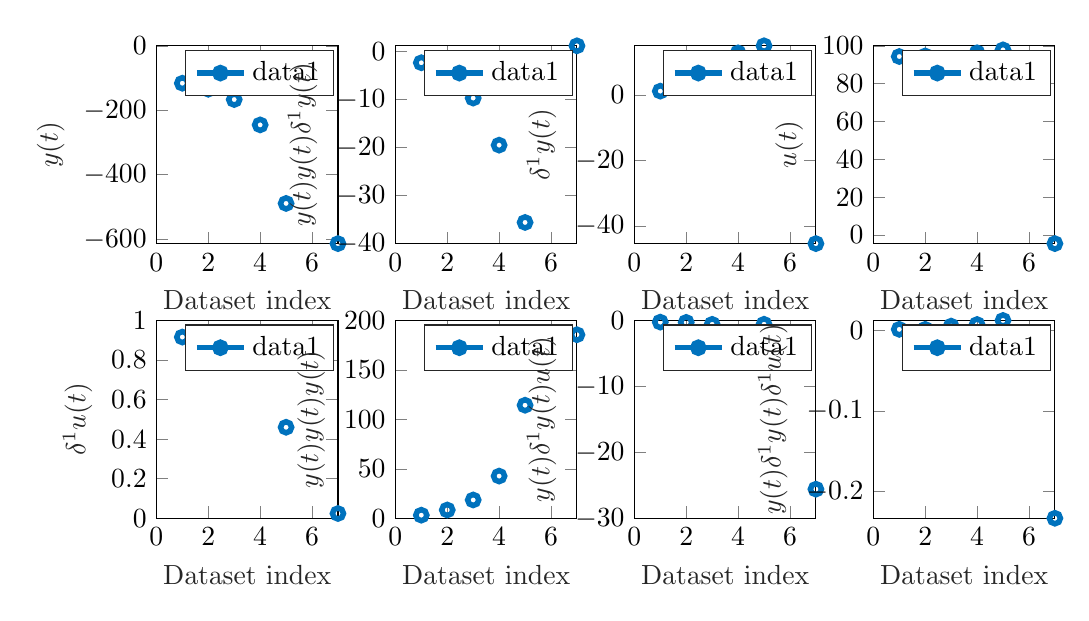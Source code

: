 % This file was created by matlab2tikz.
%
\definecolor{mycolor1}{rgb}{0.0,0.447,0.741}%
%
\begin{tikzpicture}

\begin{axis}[%
width=2.306cm,
height=2.512cm,
at={(0cm,3.488cm)},
scale only axis,
xmin=0,
xmax=7,
xlabel style={font=\color{white!15!black}},
xlabel={Dataset index},
ymin=-613.552,
ymax=0,
ylabel style={font=\color{white!15!black}},
ylabel={$y(t)$},
axis background/.style={fill=white},
legend style={legend cell align=left, align=left, draw=white!15!black}
]
\addplot [color=mycolor1, line width=2.0pt, draw=none, mark=o, mark options={solid, mycolor1}]
  table[row sep=crcr]{%
1	-116.017\\
2	-134.659\\
3	-166.592\\
4	-245.284\\
5	-488.904\\
7	-613.552\\
};
\addlegendentry{data1}

\end{axis}

\begin{axis}[%
width=2.306cm,
height=2.512cm,
at={(3.035cm,3.488cm)},
scale only axis,
xmin=0,
xmax=7,
xlabel style={font=\color{white!15!black}},
xlabel={Dataset index},
ymin=-40,
ymax=1.148,
ylabel style={font=\color{white!15!black}},
ylabel={$y(t)y(t)\delta^1 y(t)$},
axis background/.style={fill=white},
legend style={legend cell align=left, align=left, draw=white!15!black}
]
\addplot [color=mycolor1, line width=2.0pt, draw=none, mark=o, mark options={solid, mycolor1}]
  table[row sep=crcr]{%
1	-2.375\\
2	-4.793\\
3	-9.723\\
4	-19.512\\
5	-35.597\\
7	1.148\\
};
\addlegendentry{data1}

\end{axis}

\begin{axis}[%
width=2.306cm,
height=2.512cm,
at={(6.07cm,3.488cm)},
scale only axis,
xmin=0,
xmax=7,
xlabel style={font=\color{white!15!black}},
xlabel={Dataset index},
ymin=-45.333,
ymax=15.025,
ylabel style={font=\color{white!15!black}},
ylabel={$\delta^1 y(t)$},
axis background/.style={fill=white},
legend style={legend cell align=left, align=left, draw=white!15!black}
]
\addplot [color=mycolor1, line width=2.0pt, draw=none, mark=o, mark options={solid, mycolor1}]
  table[row sep=crcr]{%
1	1.191\\
2	3.278\\
3	7.164\\
4	12.853\\
5	15.025\\
7	-45.333\\
};
\addlegendentry{data1}

\end{axis}

\begin{axis}[%
width=2.306cm,
height=2.512cm,
at={(9.105cm,3.488cm)},
scale only axis,
xmin=0,
xmax=7,
xlabel style={font=\color{white!15!black}},
xlabel={Dataset index},
ymin=-4.531,
ymax=100,
ylabel style={font=\color{white!15!black}},
ylabel={$u(t)$},
axis background/.style={fill=white},
legend style={legend cell align=left, align=left, draw=white!15!black}
]
\addplot [color=mycolor1, line width=2.0pt, draw=none, mark=o, mark options={solid, mycolor1}]
  table[row sep=crcr]{%
1	94.34\\
2	94.64\\
3	92.611\\
4	96.296\\
5	97.865\\
7	-4.531\\
};
\addlegendentry{data1}

\end{axis}

\begin{axis}[%
width=2.306cm,
height=2.512cm,
at={(0cm,0cm)},
scale only axis,
xmin=0,
xmax=7,
xlabel style={font=\color{white!15!black}},
xlabel={Dataset index},
ymin=0,
ymax=1,
ylabel style={font=\color{white!15!black}},
ylabel={$\delta^1 u(t)$},
axis background/.style={fill=white},
legend style={legend cell align=left, align=left, draw=white!15!black}
]
\addplot [color=mycolor1, line width=2.0pt, draw=none, mark=o, mark options={solid, mycolor1}]
  table[row sep=crcr]{%
1	0.916\\
2	0.915\\
3	0.874\\
4	0.864\\
5	0.46\\
7	0.024\\
};
\addlegendentry{data1}

\end{axis}

\begin{axis}[%
width=2.306cm,
height=2.512cm,
at={(3.035cm,0cm)},
scale only axis,
xmin=0,
xmax=7,
xlabel style={font=\color{white!15!black}},
xlabel={Dataset index},
ymin=0,
ymax=200,
ylabel style={font=\color{white!15!black}},
ylabel={$y(t)y(t)y(t)$},
axis background/.style={fill=white},
legend style={legend cell align=left, align=left, draw=white!15!black}
]
\addplot [color=mycolor1, line width=2.0pt, draw=none, mark=o, mark options={solid, mycolor1}]
  table[row sep=crcr]{%
1	3.115\\
2	8.373\\
3	18.493\\
4	42.652\\
5	114.294\\
7	185.578\\
};
\addlegendentry{data1}

\end{axis}

\begin{axis}[%
width=2.306cm,
height=2.512cm,
at={(6.07cm,0cm)},
scale only axis,
xmin=0,
xmax=7,
xlabel style={font=\color{white!15!black}},
xlabel={Dataset index},
ymin=-30,
ymax=0,
ylabel style={font=\color{white!15!black}},
ylabel={$y(t)\delta^1 y(t)u(t)$},
axis background/.style={fill=white},
legend style={legend cell align=left, align=left, draw=white!15!black}
]
\addplot [color=mycolor1, line width=2.0pt, draw=none, mark=o, mark options={solid, mycolor1}]
  table[row sep=crcr]{%
1	-0.251\\
2	-0.29\\
3	-0.585\\
4	-1.954\\
5	-0.576\\
7	-25.589\\
};
\addlegendentry{data1}

\end{axis}

\begin{axis}[%
width=2.306cm,
height=2.512cm,
at={(9.105cm,0cm)},
scale only axis,
xmin=0,
xmax=7,
xlabel style={font=\color{white!15!black}},
xlabel={Dataset index},
ymin=-0.233,
ymax=0.012,
ylabel style={font=\color{white!15!black}},
ylabel={$y(t)\delta^1 y(t)\delta^1 u(t)$},
axis background/.style={fill=white},
legend style={legend cell align=left, align=left, draw=white!15!black}
]
\addplot [color=mycolor1, line width=2.0pt, draw=none, mark=o, mark options={solid, mycolor1}]
  table[row sep=crcr]{%
1	0.001\\
2	0.001\\
3	0.005\\
4	0.007\\
5	0.012\\
7	-0.233\\
};
\addlegendentry{data1}

\end{axis}
\end{tikzpicture}%